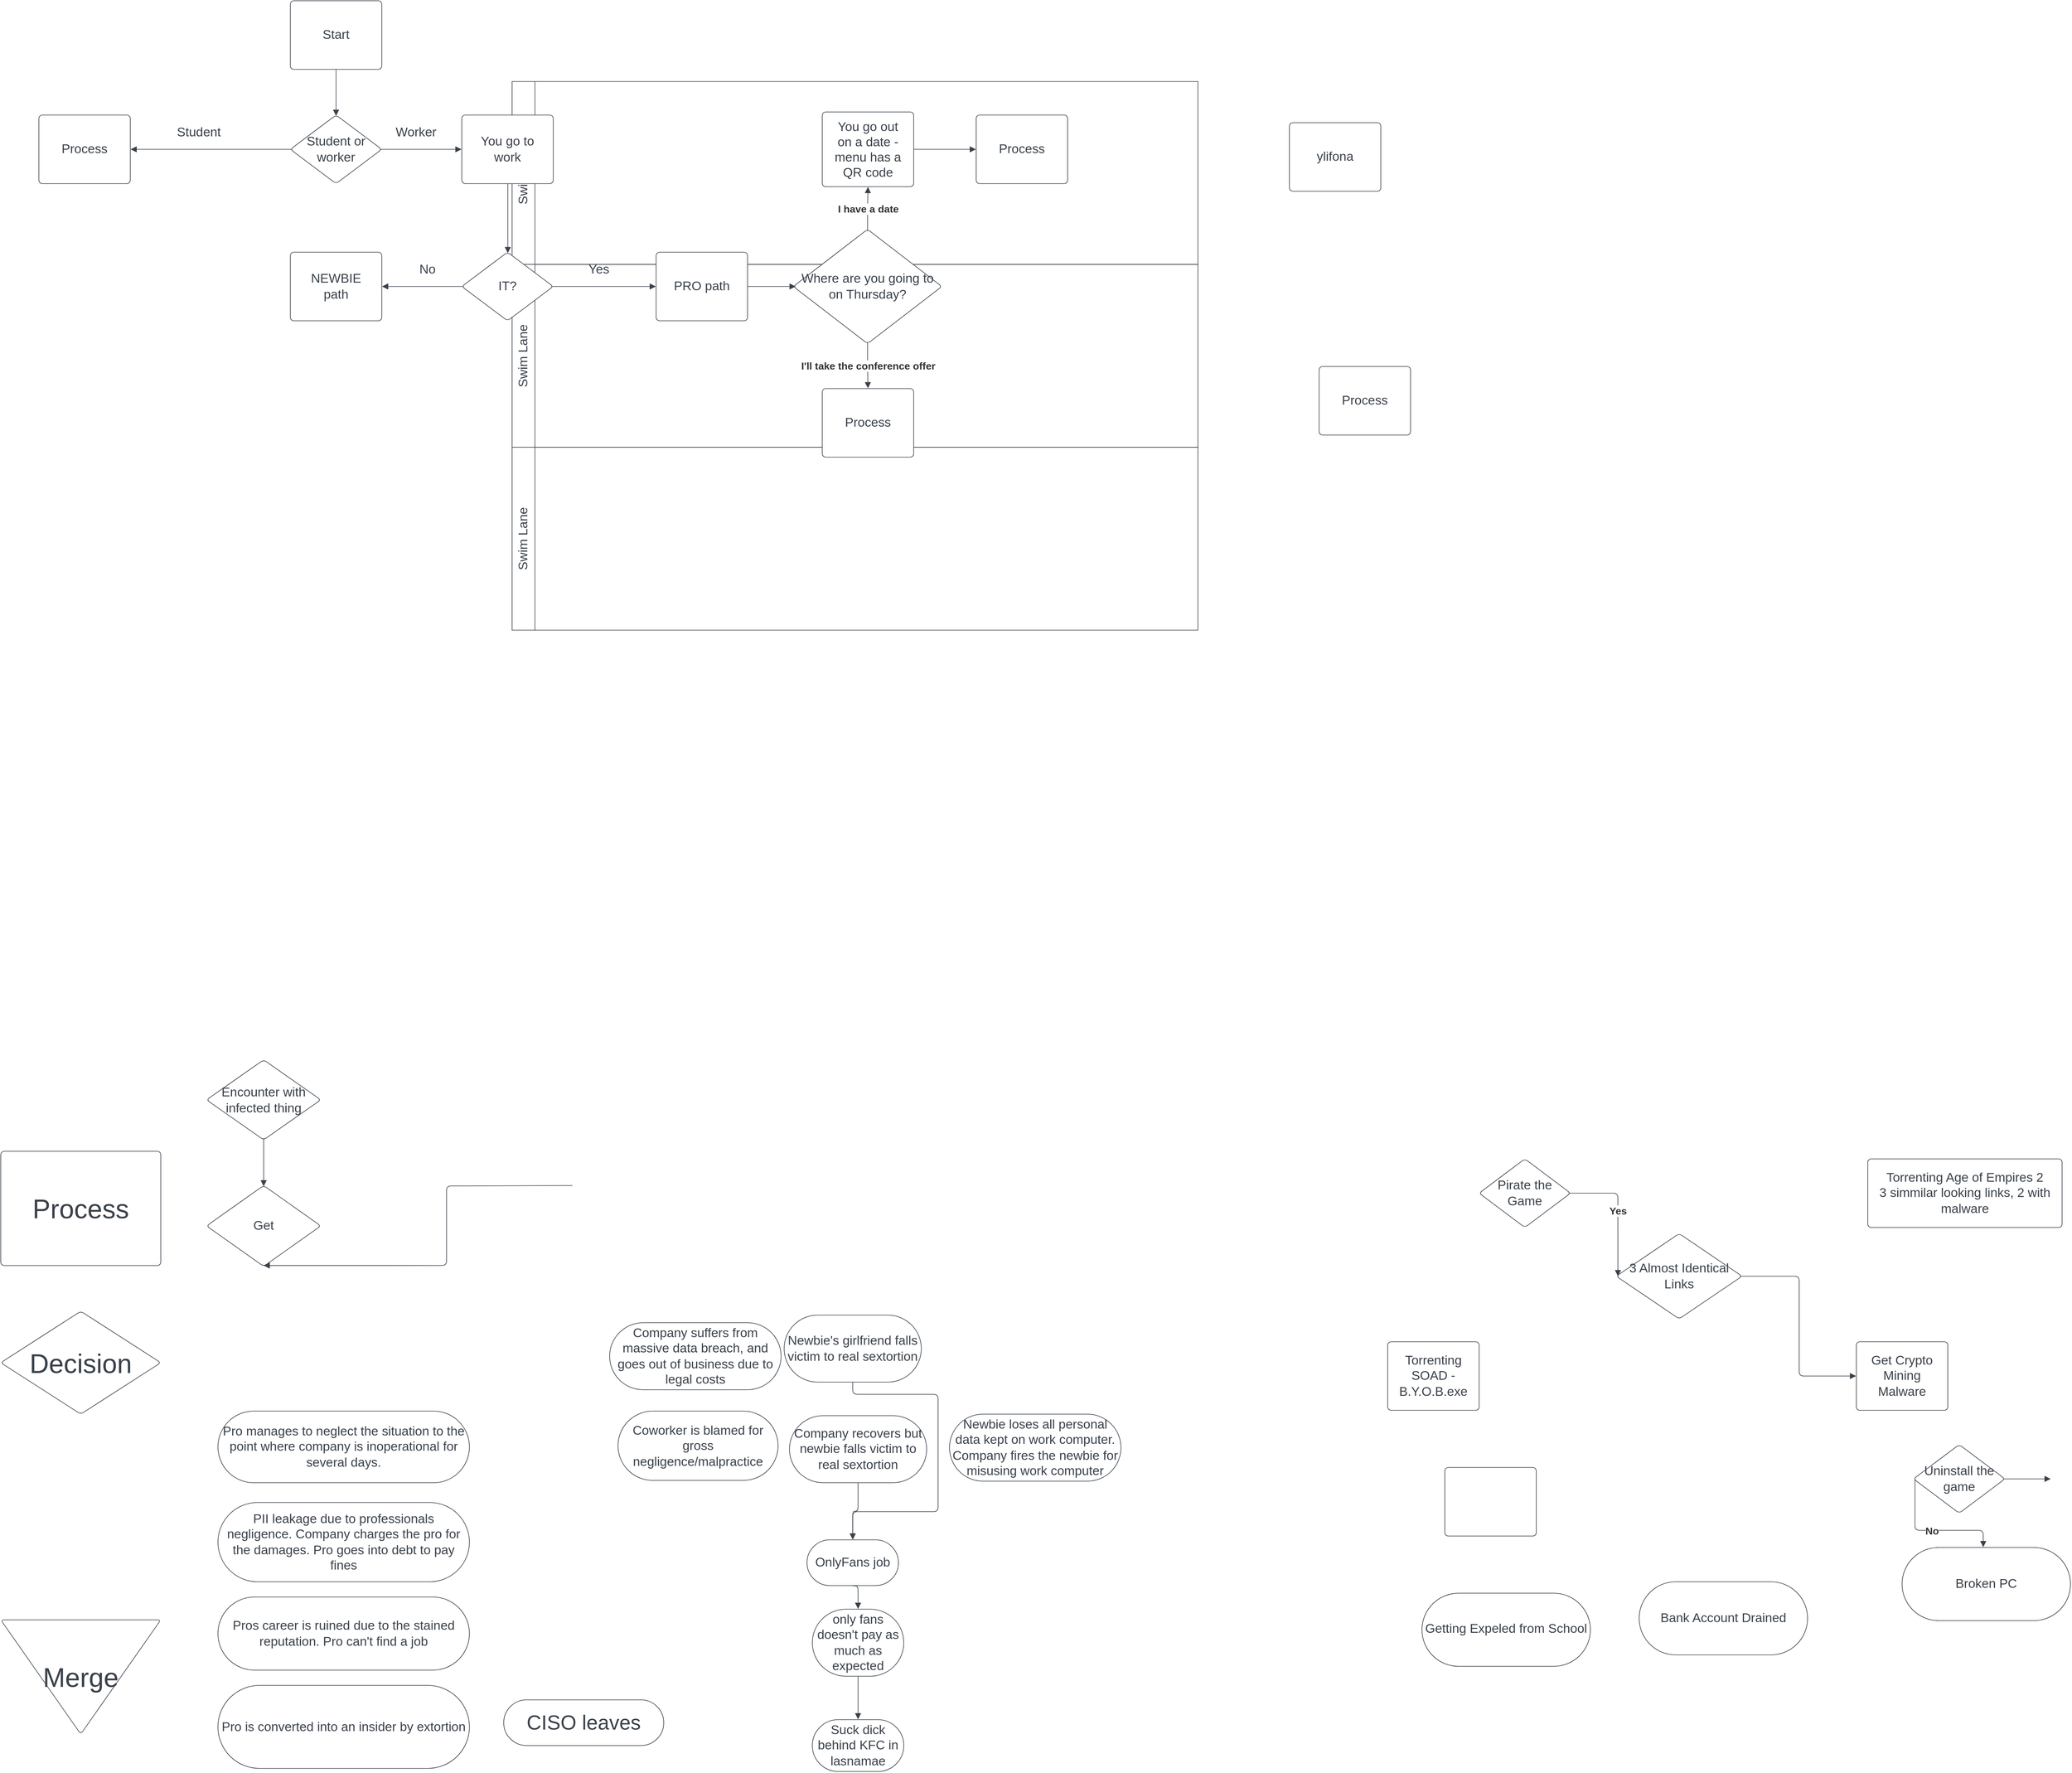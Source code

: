 <mxfile version="20.6.0" type="github">
  <diagram id="C5RBs43oDa-KdzZeNtuy" name="Page-1">
    <mxGraphModel dx="2370" dy="3638" grid="1" gridSize="10" guides="1" tooltips="1" connect="1" arrows="1" fold="1" page="1" pageScale="1" pageWidth="827" pageHeight="1169" math="0" shadow="0">
      <root>
        <mxCell id="WIyWlLk6GJQsqaUBKTNV-0" />
        <mxCell id="WIyWlLk6GJQsqaUBKTNV-1" parent="WIyWlLk6GJQsqaUBKTNV-0" />
        <UserObject label="Torrenting Age of Empires 2&#xa;3 simmilar looking links, 2 with malware" lucidchartObjectId="aHn~U2lk~q1L" id="Fv76a3I3B7tXcrqNxbKV-1">
          <mxCell style="html=1;overflow=block;blockSpacing=1;whiteSpace=wrap;fontSize=16.7;fontColor=#3a414a;spacing=9;strokeColor=#3a414a;strokeOpacity=100;rounded=1;absoluteArcSize=1;arcSize=9;strokeWidth=0.8;" parent="WIyWlLk6GJQsqaUBKTNV-1" vertex="1">
            <mxGeometry x="3240" y="170" width="255" height="90" as="geometry" />
          </mxCell>
        </UserObject>
        <UserObject label="Torrenting SOAD - B.Y.O.B.exe" lucidchartObjectId="pJn~HxXWkLlU" id="Fv76a3I3B7tXcrqNxbKV-2">
          <mxCell style="html=1;overflow=block;blockSpacing=1;whiteSpace=wrap;fontSize=16.7;fontColor=#3a414a;spacing=9;strokeColor=#3a414a;strokeOpacity=100;rounded=1;absoluteArcSize=1;arcSize=9;strokeWidth=0.8;" parent="WIyWlLk6GJQsqaUBKTNV-1" vertex="1">
            <mxGeometry x="2610" y="410" width="120" height="90" as="geometry" />
          </mxCell>
        </UserObject>
        <UserObject label="" lucidchartObjectId="~7ybA-g.w8CT" id="Fv76a3I3B7tXcrqNxbKV-3">
          <mxCell style="html=1;overflow=block;blockSpacing=1;whiteSpace=wrap;fontSize=13;spacing=9;strokeColor=#3a414a;strokeOpacity=100;rounded=1;absoluteArcSize=1;arcSize=9;strokeWidth=0.8;" parent="WIyWlLk6GJQsqaUBKTNV-1" vertex="1">
            <mxGeometry x="2685" y="575" width="120" height="90" as="geometry" />
          </mxCell>
        </UserObject>
        <UserObject label="&lt;div style=&quot;display: flex; justify-content: center; text-align: center; align-items: baseline; font-size: 0; line-height: 1.25;margin-top: -2px;&quot;&gt;&lt;span&gt;&lt;span style=&quot;font-size:16.7px;color:#3a414a;&quot;&gt;&lt;span style=&quot;font-size:16.7px;color:#3a414a;&quot;&gt;Gett&lt;/span&gt;&lt;span style=&quot;font-size:16.7px;color:#3a414a;&quot;&gt;ing Expeled from School&lt;/span&gt;&lt;/span&gt;&lt;/span&gt;&lt;/div&gt;" lucidchartObjectId="j9ybhGpfoPrV" id="Fv76a3I3B7tXcrqNxbKV-4">
          <mxCell style="html=1;overflow=block;blockSpacing=1;whiteSpace=wrap;rounded=1;arcSize=50;fontSize=13;spacing=3.8;strokeColor=#3a414a;strokeOpacity=100;strokeWidth=0.8;" parent="WIyWlLk6GJQsqaUBKTNV-1" vertex="1">
            <mxGeometry x="2655" y="740" width="221" height="96" as="geometry" />
          </mxCell>
        </UserObject>
        <UserObject label="Broken PC" lucidchartObjectId="e-yb9OJhcvEY" id="Fv76a3I3B7tXcrqNxbKV-5">
          <mxCell style="html=1;overflow=block;blockSpacing=1;whiteSpace=wrap;rounded=1;arcSize=50;fontSize=16.7;fontColor=#3a414a;spacing=3.8;strokeColor=#3a414a;strokeOpacity=100;strokeWidth=0.8;" parent="WIyWlLk6GJQsqaUBKTNV-1" vertex="1">
            <mxGeometry x="3285" y="680" width="221" height="96" as="geometry" />
          </mxCell>
        </UserObject>
        <UserObject label="Bank Account Drained" lucidchartObjectId="G~ybInmnv5Qn" id="Fv76a3I3B7tXcrqNxbKV-6">
          <mxCell style="html=1;overflow=block;blockSpacing=1;whiteSpace=wrap;rounded=1;arcSize=50;fontSize=16.7;fontColor=#3a414a;spacing=3.8;strokeColor=#3a414a;strokeOpacity=100;strokeWidth=0.8;" parent="WIyWlLk6GJQsqaUBKTNV-1" vertex="1">
            <mxGeometry x="2940" y="725" width="221" height="96" as="geometry" />
          </mxCell>
        </UserObject>
        <UserObject label="Pirate the Game" lucidchartObjectId="fbzbBZL41lnq" id="Fv76a3I3B7tXcrqNxbKV-7">
          <mxCell style="html=1;overflow=block;blockSpacing=1;whiteSpace=wrap;rhombus;fontSize=16.7;fontColor=#3a414a;spacing=3.8;strokeColor=#3a414a;strokeOpacity=100;rounded=1;absoluteArcSize=1;arcSize=9;strokeWidth=0.8;" parent="WIyWlLk6GJQsqaUBKTNV-1" vertex="1">
            <mxGeometry x="2730" y="170" width="120" height="90" as="geometry" />
          </mxCell>
        </UserObject>
        <UserObject label="" lucidchartObjectId="wbzbQ69lEg2k" id="Fv76a3I3B7tXcrqNxbKV-8">
          <mxCell style="html=1;jettySize=18;whiteSpace=wrap;fontSize=13.3;fontColor=#333333;fontStyle=1;strokeColor=#3a414a;strokeOpacity=100;strokeWidth=0.8;rounded=1;arcSize=12;edgeStyle=orthogonalEdgeStyle;startArrow=none;endArrow=block;endFill=1;exitX=0.984;exitY=0.5;exitPerimeter=0;entryX=0.013;entryY=0.5;entryPerimeter=0;" parent="WIyWlLk6GJQsqaUBKTNV-1" source="Fv76a3I3B7tXcrqNxbKV-7" target="Fv76a3I3B7tXcrqNxbKV-10" edge="1">
            <mxGeometry width="100" height="100" relative="1" as="geometry">
              <Array as="points" />
            </mxGeometry>
          </mxCell>
        </UserObject>
        <mxCell id="Fv76a3I3B7tXcrqNxbKV-9" value="Yes" style="text;html=1;resizable=0;labelBackgroundColor=default;align=center;verticalAlign=middle;fontStyle=1;fontColor=#333333;fontSize=13.3;" parent="Fv76a3I3B7tXcrqNxbKV-8" vertex="1">
          <mxGeometry relative="1" as="geometry" />
        </mxCell>
        <UserObject label="3 Almost Identical Links" lucidchartObjectId="IbzbPci9w6el" id="Fv76a3I3B7tXcrqNxbKV-10">
          <mxCell style="html=1;overflow=block;blockSpacing=1;whiteSpace=wrap;rhombus;fontSize=16.7;fontColor=#3a414a;spacing=3.8;strokeColor=#3a414a;strokeOpacity=100;rounded=1;absoluteArcSize=1;arcSize=9;strokeWidth=0.8;" parent="WIyWlLk6GJQsqaUBKTNV-1" vertex="1">
            <mxGeometry x="2910" y="268" width="165" height="112" as="geometry" />
          </mxCell>
        </UserObject>
        <UserObject label="Get Crypto Mining Malware" lucidchartObjectId="3czbiZbNeALd" id="Fv76a3I3B7tXcrqNxbKV-11">
          <mxCell style="html=1;overflow=block;blockSpacing=1;whiteSpace=wrap;fontSize=16.7;fontColor=#3a414a;spacing=9;strokeColor=#3a414a;strokeOpacity=100;rounded=1;absoluteArcSize=1;arcSize=9;strokeWidth=0.8;" parent="WIyWlLk6GJQsqaUBKTNV-1" vertex="1">
            <mxGeometry x="3225" y="410" width="120" height="90" as="geometry" />
          </mxCell>
        </UserObject>
        <UserObject label="" lucidchartObjectId="Fdzbukbe~-6w" id="Fv76a3I3B7tXcrqNxbKV-12">
          <mxCell style="html=1;jettySize=18;whiteSpace=wrap;fontSize=13;strokeColor=#3a414a;strokeOpacity=100;strokeWidth=0.8;rounded=1;arcSize=12;edgeStyle=orthogonalEdgeStyle;startArrow=none;endArrow=block;endFill=1;exitX=0.987;exitY=0.5;exitPerimeter=0;entryX=-0.003;entryY=0.5;entryPerimeter=0;" parent="WIyWlLk6GJQsqaUBKTNV-1" source="Fv76a3I3B7tXcrqNxbKV-10" target="Fv76a3I3B7tXcrqNxbKV-11" edge="1">
            <mxGeometry width="100" height="100" relative="1" as="geometry">
              <Array as="points" />
            </mxGeometry>
          </mxCell>
        </UserObject>
        <UserObject label="Uninstall the game" lucidchartObjectId="VfzbTYH0x9K3" id="Fv76a3I3B7tXcrqNxbKV-13">
          <mxCell style="html=1;overflow=block;blockSpacing=1;whiteSpace=wrap;rhombus;fontSize=16.7;fontColor=#3a414a;spacing=3.8;strokeColor=#3a414a;strokeOpacity=100;rounded=1;absoluteArcSize=1;arcSize=9;strokeWidth=0.8;" parent="WIyWlLk6GJQsqaUBKTNV-1" vertex="1">
            <mxGeometry x="3300" y="545" width="120" height="90" as="geometry" />
          </mxCell>
        </UserObject>
        <UserObject label="" lucidchartObjectId="9fzbxa7C7ogB" id="Fv76a3I3B7tXcrqNxbKV-14">
          <mxCell style="html=1;jettySize=18;whiteSpace=wrap;fontSize=13;strokeColor=#3a414a;strokeOpacity=100;strokeWidth=0.8;rounded=1;arcSize=12;edgeStyle=orthogonalEdgeStyle;startArrow=none;endArrow=block;endFill=1;exitX=0.984;exitY=0.5;exitPerimeter=0;" parent="WIyWlLk6GJQsqaUBKTNV-1" source="Fv76a3I3B7tXcrqNxbKV-13" edge="1">
            <mxGeometry width="100" height="100" relative="1" as="geometry">
              <Array as="points" />
              <mxPoint x="3480" y="590" as="targetPoint" />
            </mxGeometry>
          </mxCell>
        </UserObject>
        <UserObject label="" lucidchartObjectId="pgzbawx5_AJ5" id="Fv76a3I3B7tXcrqNxbKV-15">
          <mxCell style="html=1;jettySize=18;whiteSpace=wrap;fontSize=13.3;fontColor=#333333;fontStyle=1;strokeColor=#3a414a;strokeOpacity=100;strokeWidth=0.8;rounded=1;arcSize=12;edgeStyle=orthogonalEdgeStyle;startArrow=none;endArrow=block;endFill=1;exitX=0.016;exitY=0.5;exitPerimeter=0;entryX=0.482;entryY=-0.004;entryPerimeter=0;" parent="WIyWlLk6GJQsqaUBKTNV-1" source="Fv76a3I3B7tXcrqNxbKV-13" target="Fv76a3I3B7tXcrqNxbKV-5" edge="1">
            <mxGeometry width="100" height="100" relative="1" as="geometry">
              <Array as="points" />
            </mxGeometry>
          </mxCell>
        </UserObject>
        <mxCell id="Fv76a3I3B7tXcrqNxbKV-16" value="No" style="text;html=1;resizable=0;labelBackgroundColor=default;align=center;verticalAlign=middle;fontStyle=1;fontColor=#333333;fontSize=13.3;" parent="Fv76a3I3B7tXcrqNxbKV-15" vertex="1">
          <mxGeometry relative="1" as="geometry" />
        </mxCell>
        <UserObject label="Newbie loses all personal data kept on work computer. Company fires the newbie for misusing work computer" lucidchartObjectId="TFn~0lkABdut" id="Fv76a3I3B7tXcrqNxbKV-17">
          <mxCell style="html=1;overflow=block;blockSpacing=1;whiteSpace=wrap;rounded=1;arcSize=50;fontSize=16.7;fontColor=#3a414a;spacing=3.8;strokeColor=#3a414a;strokeOpacity=100;strokeWidth=0.8;" parent="WIyWlLk6GJQsqaUBKTNV-1" vertex="1">
            <mxGeometry x="2035" y="505" width="225" height="88" as="geometry" />
          </mxCell>
        </UserObject>
        <UserObject label="Company recovers but newbie falls victim to real sextortion" lucidchartObjectId="WFn~1iyr0TYj" id="Fv76a3I3B7tXcrqNxbKV-18">
          <mxCell style="html=1;overflow=block;blockSpacing=1;whiteSpace=wrap;rounded=1;arcSize=50;fontSize=16.7;fontColor=#3a414a;spacing=3.8;strokeColor=#3a414a;strokeOpacity=100;strokeWidth=0.8;" parent="WIyWlLk6GJQsqaUBKTNV-1" vertex="1">
            <mxGeometry x="1825" y="507" width="180" height="88" as="geometry" />
          </mxCell>
        </UserObject>
        <UserObject label="OnlyFans job" lucidchartObjectId="wIn~rF7nmvWi" id="Fv76a3I3B7tXcrqNxbKV-19">
          <mxCell style="html=1;overflow=block;blockSpacing=1;whiteSpace=wrap;rounded=1;arcSize=50;fontSize=16.7;fontColor=#3a414a;spacing=3.8;strokeColor=#3a414a;strokeOpacity=100;strokeWidth=0.8;" parent="WIyWlLk6GJQsqaUBKTNV-1" vertex="1">
            <mxGeometry x="1848" y="670" width="120" height="60" as="geometry" />
          </mxCell>
        </UserObject>
        <UserObject label="" lucidchartObjectId="FIn~wVFJKGvR" id="Fv76a3I3B7tXcrqNxbKV-20">
          <mxCell style="html=1;jettySize=18;whiteSpace=wrap;fontSize=13;strokeColor=#3a414a;strokeOpacity=100;strokeWidth=0.8;rounded=1;arcSize=12;edgeStyle=orthogonalEdgeStyle;startArrow=none;endArrow=block;endFill=1;exitX=0.5;exitY=1.004;exitPerimeter=0;entryX=0.5;entryY=-0.006;entryPerimeter=0;" parent="WIyWlLk6GJQsqaUBKTNV-1" source="Fv76a3I3B7tXcrqNxbKV-18" target="Fv76a3I3B7tXcrqNxbKV-19" edge="1">
            <mxGeometry width="100" height="100" relative="1" as="geometry">
              <Array as="points" />
            </mxGeometry>
          </mxCell>
        </UserObject>
        <UserObject label="Pro manages to neglect the situation to the point where company is inoperational for several days." lucidchartObjectId="YKn~h_X4o1VD" id="Fv76a3I3B7tXcrqNxbKV-21">
          <mxCell style="html=1;overflow=block;blockSpacing=1;whiteSpace=wrap;rounded=1;arcSize=50;fontSize=16.7;fontColor=#3a414a;spacing=3.8;strokeColor=#3a414a;strokeOpacity=100;strokeWidth=0.8;" parent="WIyWlLk6GJQsqaUBKTNV-1" vertex="1">
            <mxGeometry x="1075" y="501" width="330" height="94" as="geometry" />
          </mxCell>
        </UserObject>
        <UserObject label="Company suffers from massive data breach, and goes out of business due to legal costs" lucidchartObjectId="5Kn~Tkd7QFde" id="Fv76a3I3B7tXcrqNxbKV-22">
          <mxCell style="html=1;overflow=block;blockSpacing=1;whiteSpace=wrap;rounded=1;arcSize=50;fontSize=16.7;fontColor=#3a414a;spacing=3.8;strokeColor=#3a414a;strokeOpacity=100;strokeWidth=0.8;" parent="WIyWlLk6GJQsqaUBKTNV-1" vertex="1">
            <mxGeometry x="1589" y="385" width="225" height="88" as="geometry" />
          </mxCell>
        </UserObject>
        <UserObject label="Coworker is blamed for gross negligence/malpractice" lucidchartObjectId="NWn~ygerSUhz" id="Fv76a3I3B7tXcrqNxbKV-23">
          <mxCell style="html=1;overflow=block;blockSpacing=1;whiteSpace=wrap;rounded=1;arcSize=50;fontSize=16.7;fontColor=#3a414a;spacing=3.8;strokeColor=#3a414a;strokeOpacity=100;strokeWidth=0.8;" parent="WIyWlLk6GJQsqaUBKTNV-1" vertex="1">
            <mxGeometry x="1600" y="501" width="210" height="91" as="geometry" />
          </mxCell>
        </UserObject>
        <UserObject label="Encounter with infected thing" lucidchartObjectId="GYn~yvQWlH8s" id="Fv76a3I3B7tXcrqNxbKV-24">
          <mxCell style="html=1;overflow=block;blockSpacing=1;whiteSpace=wrap;rhombus;fontSize=16.7;fontColor=#3a414a;spacing=3.8;strokeColor=#3a414a;strokeOpacity=100;rounded=1;absoluteArcSize=1;arcSize=9;strokeWidth=0.8;" parent="WIyWlLk6GJQsqaUBKTNV-1" vertex="1">
            <mxGeometry x="1060" y="40" width="150" height="105" as="geometry" />
          </mxCell>
        </UserObject>
        <UserObject label="" lucidchartObjectId="GYn~lvGw1G5n" id="Fv76a3I3B7tXcrqNxbKV-25">
          <mxCell style="html=1;jettySize=18;whiteSpace=wrap;fontSize=13;strokeColor=#3a414a;strokeOpacity=100;strokeWidth=0.8;rounded=1;arcSize=12;edgeStyle=orthogonalEdgeStyle;startArrow=none;endArrow=block;endFill=1;exitX=0.5;exitY=0.99;exitPerimeter=0;entryX=0.5;entryY=0.01;entryPerimeter=0;" parent="WIyWlLk6GJQsqaUBKTNV-1" source="Fv76a3I3B7tXcrqNxbKV-24" target="Fv76a3I3B7tXcrqNxbKV-26" edge="1">
            <mxGeometry width="100" height="100" relative="1" as="geometry">
              <Array as="points" />
            </mxGeometry>
          </mxCell>
        </UserObject>
        <UserObject label="Get" lucidchartObjectId="GYn~DvPPzlFX" id="Fv76a3I3B7tXcrqNxbKV-26">
          <mxCell style="html=1;overflow=block;blockSpacing=1;whiteSpace=wrap;rhombus;fontSize=16.7;fontColor=#3a414a;spacing=3.8;strokeColor=#3a414a;strokeOpacity=100;rounded=1;absoluteArcSize=1;arcSize=9;strokeWidth=0.8;" parent="WIyWlLk6GJQsqaUBKTNV-1" vertex="1">
            <mxGeometry x="1060" y="205" width="150" height="106" as="geometry" />
          </mxCell>
        </UserObject>
        <UserObject label="Process" lucidchartObjectId="-6ybv-WZj0Fk" id="Fv76a3I3B7tXcrqNxbKV-27">
          <mxCell style="html=1;overflow=block;blockSpacing=1;whiteSpace=wrap;fontSize=35;fontColor=#3a414a;spacing=9;strokeColor=#3a414a;strokeOpacity=100;rounded=1;absoluteArcSize=1;arcSize=9;strokeWidth=0.8;" parent="WIyWlLk6GJQsqaUBKTNV-1" vertex="1">
            <mxGeometry x="790" y="160" width="210" height="150" as="geometry" />
          </mxCell>
        </UserObject>
        <UserObject label="Decision" lucidchartObjectId="k7ybLrz14hTr" id="Fv76a3I3B7tXcrqNxbKV-28">
          <mxCell style="html=1;overflow=block;blockSpacing=1;whiteSpace=wrap;rhombus;fontSize=35;fontColor=#3a414a;spacing=3.8;strokeColor=#3a414a;strokeOpacity=100;rounded=1;absoluteArcSize=1;arcSize=9;strokeWidth=0.8;" parent="WIyWlLk6GJQsqaUBKTNV-1" vertex="1">
            <mxGeometry x="790" y="370" width="210" height="135" as="geometry" />
          </mxCell>
        </UserObject>
        <UserObject label="CISO leaves" lucidchartObjectId="B7yb_Pnw9.HB" id="Fv76a3I3B7tXcrqNxbKV-29">
          <mxCell style="html=1;overflow=block;blockSpacing=1;whiteSpace=wrap;rounded=1;arcSize=50;fontSize=26.7;fontColor=#3a414a;spacing=3.8;strokeColor=#3a414a;strokeOpacity=100;strokeWidth=0.8;" parent="WIyWlLk6GJQsqaUBKTNV-1" vertex="1">
            <mxGeometry x="1450" y="880" width="210" height="60" as="geometry" />
          </mxCell>
        </UserObject>
        <UserObject label="Merge" lucidchartObjectId="t8ybQ4ks~9Tp" id="Fv76a3I3B7tXcrqNxbKV-30">
          <mxCell style="html=1;overflow=block;blockSpacing=1;whiteSpace=wrap;triangle;direction=south;anchorPointDirection=0;fontSize=35;fontColor=#3a414a;spacing=3.8;strokeColor=#3a414a;strokeOpacity=100;rounded=1;absoluteArcSize=1;arcSize=9;strokeWidth=0.8;" parent="WIyWlLk6GJQsqaUBKTNV-1" vertex="1">
            <mxGeometry x="790" y="775" width="210" height="150" as="geometry" />
          </mxCell>
        </UserObject>
        <UserObject label="Newbie&#39;s girlfriend falls victim to real sextortion" lucidchartObjectId="gbzbr81Mn5zN" id="Fv76a3I3B7tXcrqNxbKV-31">
          <mxCell style="html=1;overflow=block;blockSpacing=1;whiteSpace=wrap;rounded=1;arcSize=50;fontSize=16.7;fontColor=#3a414a;spacing=3.8;strokeColor=#3a414a;strokeOpacity=100;strokeWidth=0.8;" parent="WIyWlLk6GJQsqaUBKTNV-1" vertex="1">
            <mxGeometry x="1818" y="375" width="180" height="88" as="geometry" />
          </mxCell>
        </UserObject>
        <UserObject label="" lucidchartObjectId="KbzbhwGE0zK2" id="Fv76a3I3B7tXcrqNxbKV-32">
          <mxCell style="html=1;jettySize=18;whiteSpace=wrap;fontSize=13;strokeColor=#3a414a;strokeOpacity=100;strokeWidth=0.8;rounded=1;arcSize=12;edgeStyle=orthogonalEdgeStyle;startArrow=none;endArrow=block;endFill=1;exitX=0.5;exitY=1.004;exitPerimeter=0;entryX=0.5;entryY=-0.006;entryPerimeter=0;" parent="WIyWlLk6GJQsqaUBKTNV-1" source="Fv76a3I3B7tXcrqNxbKV-31" target="Fv76a3I3B7tXcrqNxbKV-19" edge="1">
            <mxGeometry width="100" height="100" relative="1" as="geometry">
              <Array as="points">
                <mxPoint x="1908" y="479" />
                <mxPoint x="2020" y="479" />
                <mxPoint x="2020" y="633" />
                <mxPoint x="1908" y="633" />
              </Array>
            </mxGeometry>
          </mxCell>
        </UserObject>
        <UserObject label="PII leakage due to professionals negligence. Company charges the pro for the damages. Pro goes into debt to pay fines" lucidchartObjectId="dqzb7Q81FWva" id="Fv76a3I3B7tXcrqNxbKV-33">
          <mxCell style="html=1;overflow=block;blockSpacing=1;whiteSpace=wrap;rounded=1;arcSize=50;fontSize=16.7;fontColor=#3a414a;spacing=3.8;strokeColor=#3a414a;strokeOpacity=100;strokeWidth=0.8;" parent="WIyWlLk6GJQsqaUBKTNV-1" vertex="1">
            <mxGeometry x="1075" y="621" width="330" height="104" as="geometry" />
          </mxCell>
        </UserObject>
        <UserObject label="Pros career is ruined due to the stained reputation. Pro can&#39;t find a job" lucidchartObjectId="1qzbNTaXmMs5" id="Fv76a3I3B7tXcrqNxbKV-34">
          <mxCell style="html=1;overflow=block;blockSpacing=1;whiteSpace=wrap;rounded=1;arcSize=50;fontSize=16.7;fontColor=#3a414a;spacing=3.8;strokeColor=#3a414a;strokeOpacity=100;strokeWidth=0.8;" parent="WIyWlLk6GJQsqaUBKTNV-1" vertex="1">
            <mxGeometry x="1075" y="745" width="330" height="96" as="geometry" />
          </mxCell>
        </UserObject>
        <UserObject label="Pro is converted into an insider by extortion" lucidchartObjectId="NrzbvfS4pkd~" id="Fv76a3I3B7tXcrqNxbKV-35">
          <mxCell style="html=1;overflow=block;blockSpacing=1;whiteSpace=wrap;rounded=1;arcSize=50;fontSize=16.7;fontColor=#3a414a;spacing=3.8;strokeColor=#3a414a;strokeOpacity=100;strokeWidth=0.8;" parent="WIyWlLk6GJQsqaUBKTNV-1" vertex="1">
            <mxGeometry x="1075" y="861" width="330" height="109" as="geometry" />
          </mxCell>
        </UserObject>
        <UserObject label="" lucidchartObjectId="evzbR4wp72Lu" id="Fv76a3I3B7tXcrqNxbKV-36">
          <mxCell style="html=1;jettySize=18;whiteSpace=wrap;fontSize=13;strokeColor=#3a414a;strokeOpacity=100;strokeWidth=0.8;rounded=1;arcSize=12;edgeStyle=orthogonalEdgeStyle;startArrow=none;endArrow=block;endFill=1;exitX=0.5;exitY=1.006;exitPerimeter=0;entryX=0.5;entryY=-0.004;entryPerimeter=0;" parent="WIyWlLk6GJQsqaUBKTNV-1" source="Fv76a3I3B7tXcrqNxbKV-19" target="Fv76a3I3B7tXcrqNxbKV-37" edge="1">
            <mxGeometry width="100" height="100" relative="1" as="geometry">
              <Array as="points" />
            </mxGeometry>
          </mxCell>
        </UserObject>
        <UserObject label="only fans doesn&#39;t pay as much as expected" lucidchartObjectId="gvzbGEmv-~gL" id="Fv76a3I3B7tXcrqNxbKV-37">
          <mxCell style="html=1;overflow=block;blockSpacing=1;whiteSpace=wrap;rounded=1;arcSize=50;fontSize=16.7;fontColor=#3a414a;spacing=3.8;strokeColor=#3a414a;strokeOpacity=100;strokeWidth=0.8;" parent="WIyWlLk6GJQsqaUBKTNV-1" vertex="1">
            <mxGeometry x="1855" y="761" width="120" height="88" as="geometry" />
          </mxCell>
        </UserObject>
        <UserObject label="" lucidchartObjectId="pvzbnMMgi4mJ" id="Fv76a3I3B7tXcrqNxbKV-38">
          <mxCell style="html=1;jettySize=18;whiteSpace=wrap;fontSize=13;strokeColor=#3a414a;strokeOpacity=100;strokeWidth=0.8;rounded=1;arcSize=12;edgeStyle=orthogonalEdgeStyle;startArrow=none;endArrow=block;endFill=1;exitX=0.5;exitY=1.004;exitPerimeter=0;entryX=0.5;entryY=-0.006;entryPerimeter=0;" parent="WIyWlLk6GJQsqaUBKTNV-1" source="Fv76a3I3B7tXcrqNxbKV-37" target="Fv76a3I3B7tXcrqNxbKV-39" edge="1">
            <mxGeometry width="100" height="100" relative="1" as="geometry">
              <Array as="points" />
            </mxGeometry>
          </mxCell>
        </UserObject>
        <UserObject label="Suck dick behind KFC in lasnamae" lucidchartObjectId="rvzbZoBcCjfF" id="Fv76a3I3B7tXcrqNxbKV-39">
          <mxCell style="html=1;overflow=block;blockSpacing=1;whiteSpace=wrap;rounded=1;arcSize=50;fontSize=16.7;fontColor=#3a414a;spacing=3.8;strokeColor=#3a414a;strokeOpacity=100;strokeWidth=0.8;" parent="WIyWlLk6GJQsqaUBKTNV-1" vertex="1">
            <mxGeometry x="1855" y="906" width="120" height="68" as="geometry" />
          </mxCell>
        </UserObject>
        <UserObject label="" lucidchartObjectId="xFzbGi7lYedz" id="Fv76a3I3B7tXcrqNxbKV-41">
          <mxCell style="html=1;jettySize=18;whiteSpace=wrap;fontSize=13;strokeColor=#3a414a;strokeOpacity=100;strokeWidth=0.8;rounded=1;arcSize=12;edgeStyle=orthogonalEdgeStyle;startArrow=none;endArrow=block;endFill=1;entryX=0.5;entryY=0.99;entryPerimeter=0;" parent="WIyWlLk6GJQsqaUBKTNV-1" target="Fv76a3I3B7tXcrqNxbKV-26" edge="1">
            <mxGeometry width="100" height="100" relative="1" as="geometry">
              <Array as="points" />
              <mxPoint x="1540" y="205" as="sourcePoint" />
            </mxGeometry>
          </mxCell>
        </UserObject>
        <mxCell id="Fv76a3I3B7tXcrqNxbKV-42" value="" style="fillColor=none;strokeColor=none;pointerEvents=0;fontStyle=0;html=1;whiteSpace=wrap;container=1;collapsible=0;childLayout=stackLayout;resizeParent=1;dropTarget=0;horizontalStack=0;fontSize=13;spacing=0;strokeOpacity=100;rounded=1;absoluteArcSize=1;arcSize=9;horizontal=0;strokeWidth=0.8;" parent="WIyWlLk6GJQsqaUBKTNV-1" vertex="1">
          <mxGeometry x="1461" y="-1244" width="900" height="720" isRotated="1" as="geometry" />
        </mxCell>
        <mxCell id="Fv76a3I3B7tXcrqNxbKV-43" value="Swim Lane" style="swimlane;html=1;whiteSpace=wrap;connectable=0;fontStyle=0;startSize=30;dropTarget=0;rounded=0;horizontal=0;spacing=0;strokeColor=#3a414a;strokeOpacity=100;strokeWidth=0.8;container=1;pointerEvents=0;collapsible=0;recursiveResize=0;fontSize=16.7;fontColor=#3a414a;" parent="Fv76a3I3B7tXcrqNxbKV-42" vertex="1">
          <mxGeometry width="900" height="240" as="geometry" />
        </mxCell>
        <mxCell id="Fv76a3I3B7tXcrqNxbKV-44" value="Swim Lane" style="swimlane;html=1;whiteSpace=wrap;connectable=0;fontStyle=0;startSize=30;dropTarget=0;rounded=0;horizontal=0;spacing=0;strokeColor=#3a414a;strokeOpacity=100;strokeWidth=0.8;container=1;pointerEvents=0;collapsible=0;recursiveResize=0;fontSize=16.7;fontColor=#3a414a;" parent="Fv76a3I3B7tXcrqNxbKV-42" vertex="1">
          <mxGeometry y="240" width="900" height="240" as="geometry" />
        </mxCell>
        <mxCell id="Fv76a3I3B7tXcrqNxbKV-45" value="Swim Lane" style="swimlane;html=1;whiteSpace=wrap;connectable=0;fontStyle=0;startSize=30;dropTarget=0;rounded=0;horizontal=0;spacing=0;strokeColor=#3a414a;strokeOpacity=100;strokeWidth=0.8;container=1;pointerEvents=0;collapsible=0;recursiveResize=0;fontSize=16.7;fontColor=#3a414a;" parent="Fv76a3I3B7tXcrqNxbKV-42" vertex="1">
          <mxGeometry y="480" width="900" height="240" as="geometry" />
        </mxCell>
        <UserObject label="Start" lucidchartObjectId="15ybWUrxzXfq" id="Fv76a3I3B7tXcrqNxbKV-46">
          <mxCell style="html=1;overflow=block;blockSpacing=1;whiteSpace=wrap;fontSize=16.7;fontColor=#3a414a;spacing=9;strokeColor=#3a414a;strokeOpacity=100;rounded=1;absoluteArcSize=1;arcSize=9;strokeWidth=0.8;" parent="WIyWlLk6GJQsqaUBKTNV-1" vertex="1">
            <mxGeometry x="1170" y="-1350" width="120" height="90" as="geometry" />
          </mxCell>
        </UserObject>
        <UserObject label="Student or worker" lucidchartObjectId="~5ybAg7iZHmq" id="Fv76a3I3B7tXcrqNxbKV-47">
          <mxCell style="html=1;overflow=block;blockSpacing=1;whiteSpace=wrap;rhombus;fontSize=16.7;fontColor=#3a414a;spacing=3.8;strokeColor=#3a414a;strokeOpacity=100;rounded=1;absoluteArcSize=1;arcSize=9;strokeWidth=0.8;" parent="WIyWlLk6GJQsqaUBKTNV-1" vertex="1">
            <mxGeometry x="1170" y="-1200" width="120" height="90" as="geometry" />
          </mxCell>
        </UserObject>
        <UserObject label="" lucidchartObjectId="d6ybUppM5.hG" id="Fv76a3I3B7tXcrqNxbKV-48">
          <mxCell style="html=1;jettySize=18;whiteSpace=wrap;fontSize=13;strokeColor=#3a414a;strokeOpacity=100;strokeWidth=0.8;rounded=1;arcSize=12;edgeStyle=orthogonalEdgeStyle;startArrow=none;endArrow=block;endFill=1;exitX=0.5;exitY=1.004;exitPerimeter=0;entryX=0.5;entryY=0.012;entryPerimeter=0;" parent="WIyWlLk6GJQsqaUBKTNV-1" source="Fv76a3I3B7tXcrqNxbKV-46" target="Fv76a3I3B7tXcrqNxbKV-47" edge="1">
            <mxGeometry width="100" height="100" relative="1" as="geometry">
              <Array as="points" />
            </mxGeometry>
          </mxCell>
        </UserObject>
        <UserObject label="" lucidchartObjectId="F6yb4zQEIHZo" id="Fv76a3I3B7tXcrqNxbKV-49">
          <mxCell style="html=1;jettySize=18;whiteSpace=wrap;fontSize=13;strokeColor=#3a414a;strokeOpacity=100;strokeWidth=0.8;rounded=1;arcSize=12;edgeStyle=orthogonalEdgeStyle;startArrow=none;endArrow=block;endFill=1;exitX=0.984;exitY=0.5;exitPerimeter=0;entryX=-0.003;entryY=0.5;entryPerimeter=0;" parent="WIyWlLk6GJQsqaUBKTNV-1" source="Fv76a3I3B7tXcrqNxbKV-47" target="Fv76a3I3B7tXcrqNxbKV-50" edge="1">
            <mxGeometry width="100" height="100" relative="1" as="geometry">
              <Array as="points" />
            </mxGeometry>
          </mxCell>
        </UserObject>
        <UserObject label="You go to work" lucidchartObjectId="L6yb~rcC3omg" id="Fv76a3I3B7tXcrqNxbKV-50">
          <mxCell style="html=1;overflow=block;blockSpacing=1;whiteSpace=wrap;fontSize=16.7;fontColor=#3a414a;spacing=9;strokeColor=#3a414a;strokeOpacity=100;rounded=1;absoluteArcSize=1;arcSize=9;strokeWidth=0.8;" parent="WIyWlLk6GJQsqaUBKTNV-1" vertex="1">
            <mxGeometry x="1395" y="-1200" width="120" height="90" as="geometry" />
          </mxCell>
        </UserObject>
        <UserObject label="IT?" lucidchartObjectId="66ybD7N3l-6J" id="Fv76a3I3B7tXcrqNxbKV-51">
          <mxCell style="html=1;overflow=block;blockSpacing=1;whiteSpace=wrap;rhombus;fontSize=16.7;fontColor=#3a414a;spacing=3.8;strokeColor=#3a414a;strokeOpacity=100;rounded=1;absoluteArcSize=1;arcSize=9;strokeWidth=0.8;" parent="WIyWlLk6GJQsqaUBKTNV-1" vertex="1">
            <mxGeometry x="1395" y="-1020" width="120" height="90" as="geometry" />
          </mxCell>
        </UserObject>
        <UserObject label="" lucidchartObjectId="86ybEq08CCTw" id="Fv76a3I3B7tXcrqNxbKV-52">
          <mxCell style="html=1;jettySize=18;whiteSpace=wrap;fontSize=13;strokeColor=#3a414a;strokeOpacity=100;strokeWidth=0.8;rounded=1;arcSize=12;edgeStyle=orthogonalEdgeStyle;startArrow=none;endArrow=block;endFill=1;exitX=0.503;exitY=1.004;exitPerimeter=0;entryX=0.503;entryY=0.013;entryPerimeter=0;" parent="WIyWlLk6GJQsqaUBKTNV-1" source="Fv76a3I3B7tXcrqNxbKV-50" target="Fv76a3I3B7tXcrqNxbKV-51" edge="1">
            <mxGeometry width="100" height="100" relative="1" as="geometry">
              <Array as="points" />
            </mxGeometry>
          </mxCell>
        </UserObject>
        <UserObject label="PRO path" lucidchartObjectId="g7yb3vDbNxn." id="Fv76a3I3B7tXcrqNxbKV-53">
          <mxCell style="html=1;overflow=block;blockSpacing=1;whiteSpace=wrap;fontSize=16.7;fontColor=#3a414a;spacing=9;strokeColor=#3a414a;strokeOpacity=100;rounded=1;absoluteArcSize=1;arcSize=9;strokeWidth=0.8;" parent="WIyWlLk6GJQsqaUBKTNV-1" vertex="1">
            <mxGeometry x="1650" y="-1020" width="120" height="90" as="geometry" />
          </mxCell>
        </UserObject>
        <UserObject label="" lucidchartObjectId="m7ybuINFhq4w" id="Fv76a3I3B7tXcrqNxbKV-54">
          <mxCell style="html=1;jettySize=18;whiteSpace=wrap;fontSize=13;strokeColor=#3a414a;strokeOpacity=100;strokeWidth=0.8;rounded=1;arcSize=12;edgeStyle=orthogonalEdgeStyle;startArrow=none;endArrow=block;endFill=1;exitX=0.984;exitY=0.5;exitPerimeter=0;entryX=-0.003;entryY=0.5;entryPerimeter=0;" parent="WIyWlLk6GJQsqaUBKTNV-1" source="Fv76a3I3B7tXcrqNxbKV-51" target="Fv76a3I3B7tXcrqNxbKV-53" edge="1">
            <mxGeometry width="100" height="100" relative="1" as="geometry">
              <Array as="points" />
            </mxGeometry>
          </mxCell>
        </UserObject>
        <UserObject label="Worker" lucidchartObjectId="u7ybj63G~.yd" id="Fv76a3I3B7tXcrqNxbKV-55">
          <mxCell style="html=1;overflow=block;blockSpacing=1;whiteSpace=wrap;fontSize=16.7;fontColor=#3a414a;spacing=3.8;strokeOpacity=0;fillOpacity=0;rounded=1;absoluteArcSize=1;arcSize=9;fillColor=#ffffff;strokeWidth=0.8;" parent="WIyWlLk6GJQsqaUBKTNV-1" vertex="1">
            <mxGeometry x="1245" y="-1200" width="180" height="45" as="geometry" />
          </mxCell>
        </UserObject>
        <UserObject label="Yes" lucidchartObjectId="A7ybHB.tkC-G" id="Fv76a3I3B7tXcrqNxbKV-56">
          <mxCell style="html=1;overflow=block;blockSpacing=1;whiteSpace=wrap;fontSize=16.7;fontColor=#3a414a;spacing=3.8;strokeOpacity=0;fillOpacity=0;rounded=1;absoluteArcSize=1;arcSize=9;fillColor=#ffffff;strokeWidth=0.8;" parent="WIyWlLk6GJQsqaUBKTNV-1" vertex="1">
            <mxGeometry x="1485" y="-1020" width="180" height="45" as="geometry" />
          </mxCell>
        </UserObject>
        <UserObject label="NEWBIE path" lucidchartObjectId="O7ybN9MBZP0G" id="Fv76a3I3B7tXcrqNxbKV-57">
          <mxCell style="html=1;overflow=block;blockSpacing=1;whiteSpace=wrap;fontSize=16.7;fontColor=#3a414a;spacing=9;strokeColor=#3a414a;strokeOpacity=100;rounded=1;absoluteArcSize=1;arcSize=9;strokeWidth=0.8;" parent="WIyWlLk6GJQsqaUBKTNV-1" vertex="1">
            <mxGeometry x="1170" y="-1020" width="120" height="90" as="geometry" />
          </mxCell>
        </UserObject>
        <UserObject label="" lucidchartObjectId="R7ybbDVH.iUI" id="Fv76a3I3B7tXcrqNxbKV-58">
          <mxCell style="html=1;jettySize=18;whiteSpace=wrap;fontSize=13;strokeColor=#3a414a;strokeOpacity=100;strokeWidth=0.8;rounded=1;arcSize=12;edgeStyle=orthogonalEdgeStyle;startArrow=none;endArrow=block;endFill=1;exitX=0.016;exitY=0.5;exitPerimeter=0;entryX=1.003;entryY=0.5;entryPerimeter=0;" parent="WIyWlLk6GJQsqaUBKTNV-1" source="Fv76a3I3B7tXcrqNxbKV-51" target="Fv76a3I3B7tXcrqNxbKV-57" edge="1">
            <mxGeometry width="100" height="100" relative="1" as="geometry">
              <Array as="points" />
            </mxGeometry>
          </mxCell>
        </UserObject>
        <UserObject label="No" lucidchartObjectId="X7yb0Xexyyy_" id="Fv76a3I3B7tXcrqNxbKV-59">
          <mxCell style="html=1;overflow=block;blockSpacing=1;whiteSpace=wrap;fontSize=16.7;fontColor=#3a414a;spacing=3.8;strokeOpacity=0;fillOpacity=0;rounded=1;absoluteArcSize=1;arcSize=9;fillColor=#ffffff;strokeWidth=0.8;" parent="WIyWlLk6GJQsqaUBKTNV-1" vertex="1">
            <mxGeometry x="1260" y="-1020" width="180" height="45" as="geometry" />
          </mxCell>
        </UserObject>
        <UserObject label="Process" lucidchartObjectId="m8ybgQBXlnON" id="Fv76a3I3B7tXcrqNxbKV-60">
          <mxCell style="html=1;overflow=block;blockSpacing=1;whiteSpace=wrap;fontSize=16.7;fontColor=#3a414a;spacing=9;strokeColor=#3a414a;strokeOpacity=100;rounded=1;absoluteArcSize=1;arcSize=9;strokeWidth=0.8;" parent="WIyWlLk6GJQsqaUBKTNV-1" vertex="1">
            <mxGeometry x="840" y="-1200" width="120" height="90" as="geometry" />
          </mxCell>
        </UserObject>
        <UserObject label="" lucidchartObjectId="o8yb9ny7lSqw" id="Fv76a3I3B7tXcrqNxbKV-61">
          <mxCell style="html=1;jettySize=18;whiteSpace=wrap;fontSize=13;strokeColor=#3a414a;strokeOpacity=100;strokeWidth=0.8;rounded=1;arcSize=12;edgeStyle=orthogonalEdgeStyle;startArrow=none;endArrow=block;endFill=1;exitX=0.016;exitY=0.5;exitPerimeter=0;entryX=1.003;entryY=0.5;entryPerimeter=0;" parent="WIyWlLk6GJQsqaUBKTNV-1" source="Fv76a3I3B7tXcrqNxbKV-47" target="Fv76a3I3B7tXcrqNxbKV-60" edge="1">
            <mxGeometry width="100" height="100" relative="1" as="geometry">
              <Array as="points" />
            </mxGeometry>
          </mxCell>
        </UserObject>
        <UserObject label="Student" lucidchartObjectId="t8yba5EO925G" id="Fv76a3I3B7tXcrqNxbKV-62">
          <mxCell style="html=1;overflow=block;blockSpacing=1;whiteSpace=wrap;fontSize=16.7;fontColor=#3a414a;spacing=3.8;strokeOpacity=0;fillOpacity=0;rounded=1;absoluteArcSize=1;arcSize=9;fillColor=#ffffff;strokeWidth=0.8;" parent="WIyWlLk6GJQsqaUBKTNV-1" vertex="1">
            <mxGeometry x="960" y="-1200" width="180" height="45" as="geometry" />
          </mxCell>
        </UserObject>
        <UserObject label="Where are you going to on Thursday?" lucidchartObjectId="wezbNYqJQ-cT" id="Fv76a3I3B7tXcrqNxbKV-63">
          <mxCell style="html=1;overflow=block;blockSpacing=1;whiteSpace=wrap;rhombus;fontSize=16.7;fontColor=#3a414a;spacing=3.8;strokeColor=#3a414a;strokeOpacity=100;rounded=1;absoluteArcSize=1;arcSize=9;strokeWidth=0.8;" parent="WIyWlLk6GJQsqaUBKTNV-1" vertex="1">
            <mxGeometry x="1830" y="-1050" width="195" height="150" as="geometry" />
          </mxCell>
        </UserObject>
        <UserObject label="" lucidchartObjectId="DezbriZHB96c" id="Fv76a3I3B7tXcrqNxbKV-64">
          <mxCell style="html=1;jettySize=18;whiteSpace=wrap;fontSize=13;strokeColor=#3a414a;strokeOpacity=100;strokeWidth=0.8;rounded=1;arcSize=12;edgeStyle=orthogonalEdgeStyle;startArrow=none;endArrow=block;endFill=1;exitX=1.003;exitY=0.5;exitPerimeter=0;entryX=0.016;entryY=0.5;entryPerimeter=0;" parent="WIyWlLk6GJQsqaUBKTNV-1" source="Fv76a3I3B7tXcrqNxbKV-53" target="Fv76a3I3B7tXcrqNxbKV-63" edge="1">
            <mxGeometry width="100" height="100" relative="1" as="geometry">
              <Array as="points" />
            </mxGeometry>
          </mxCell>
        </UserObject>
        <UserObject label="" lucidchartObjectId="9ezbldMncSk3" id="Fv76a3I3B7tXcrqNxbKV-65">
          <mxCell style="html=1;jettySize=18;whiteSpace=wrap;fontSize=13.3;fontColor=#333333;fontStyle=1;strokeColor=#3a414a;strokeOpacity=100;strokeWidth=0.8;rounded=1;arcSize=12;edgeStyle=orthogonalEdgeStyle;startArrow=none;endArrow=block;endFill=1;exitX=0.5;exitY=0.008;exitPerimeter=0;entryX=0.5;entryY=1.004;entryPerimeter=0;" parent="WIyWlLk6GJQsqaUBKTNV-1" source="Fv76a3I3B7tXcrqNxbKV-63" target="Fv76a3I3B7tXcrqNxbKV-67" edge="1">
            <mxGeometry width="100" height="100" relative="1" as="geometry">
              <Array as="points" />
            </mxGeometry>
          </mxCell>
        </UserObject>
        <mxCell id="Fv76a3I3B7tXcrqNxbKV-66" value="I have a date" style="text;html=1;resizable=0;labelBackgroundColor=default;align=center;verticalAlign=middle;fontStyle=1;fontColor=#333333;fontSize=13.3;" parent="Fv76a3I3B7tXcrqNxbKV-65" vertex="1">
          <mxGeometry relative="1" as="geometry" />
        </mxCell>
        <UserObject label="You go out on a date - menu has a QR code" lucidchartObjectId=".ezbposMh9tV" id="Fv76a3I3B7tXcrqNxbKV-67">
          <mxCell style="html=1;overflow=block;blockSpacing=1;whiteSpace=wrap;fontSize=16.7;fontColor=#3a414a;spacing=9;strokeColor=#3a414a;strokeOpacity=100;rounded=1;absoluteArcSize=1;arcSize=9;strokeWidth=0.8;" parent="WIyWlLk6GJQsqaUBKTNV-1" vertex="1">
            <mxGeometry x="1868" y="-1204" width="120" height="98" as="geometry" />
          </mxCell>
        </UserObject>
        <UserObject label="" lucidchartObjectId="Afzbh0e98~tY" id="Fv76a3I3B7tXcrqNxbKV-68">
          <mxCell style="html=1;jettySize=18;whiteSpace=wrap;fontSize=13.3;fontColor=#333333;fontStyle=1;strokeColor=#3a414a;strokeOpacity=100;strokeWidth=0.8;rounded=1;arcSize=12;edgeStyle=orthogonalEdgeStyle;startArrow=none;endArrow=block;endFill=1;exitX=0.5;exitY=0.992;exitPerimeter=0;entryX=0.5;entryY=-0.004;entryPerimeter=0;" parent="WIyWlLk6GJQsqaUBKTNV-1" source="Fv76a3I3B7tXcrqNxbKV-63" target="Fv76a3I3B7tXcrqNxbKV-70" edge="1">
            <mxGeometry width="100" height="100" relative="1" as="geometry">
              <Array as="points" />
            </mxGeometry>
          </mxCell>
        </UserObject>
        <mxCell id="Fv76a3I3B7tXcrqNxbKV-69" value="I&#39;ll take the conference offer" style="text;html=1;resizable=0;labelBackgroundColor=default;align=center;verticalAlign=middle;fontStyle=1;fontColor=#333333;fontSize=13.3;" parent="Fv76a3I3B7tXcrqNxbKV-68" vertex="1">
          <mxGeometry relative="1" as="geometry" />
        </mxCell>
        <UserObject label="Process" lucidchartObjectId="Cfzb0wyCpryP" id="Fv76a3I3B7tXcrqNxbKV-70">
          <mxCell style="html=1;overflow=block;blockSpacing=1;whiteSpace=wrap;fontSize=16.7;fontColor=#3a414a;spacing=9;strokeColor=#3a414a;strokeOpacity=100;rounded=1;absoluteArcSize=1;arcSize=9;strokeWidth=0.8;" parent="WIyWlLk6GJQsqaUBKTNV-1" vertex="1">
            <mxGeometry x="1868" y="-841" width="120" height="90" as="geometry" />
          </mxCell>
        </UserObject>
        <UserObject label="Process" lucidchartObjectId="OnzbMSQDLHn8" id="Fv76a3I3B7tXcrqNxbKV-71">
          <mxCell style="html=1;overflow=block;blockSpacing=1;whiteSpace=wrap;fontSize=16.7;fontColor=#3a414a;spacing=9;strokeColor=#3a414a;strokeOpacity=100;rounded=1;absoluteArcSize=1;arcSize=9;strokeWidth=0.8;" parent="WIyWlLk6GJQsqaUBKTNV-1" vertex="1">
            <mxGeometry x="2070" y="-1200" width="120" height="90" as="geometry" />
          </mxCell>
        </UserObject>
        <UserObject label="" lucidchartObjectId="Xozb3bGCbhN-" id="Fv76a3I3B7tXcrqNxbKV-72">
          <mxCell style="html=1;jettySize=18;whiteSpace=wrap;fontSize=13;strokeColor=#3a414a;strokeOpacity=100;strokeWidth=0.8;rounded=1;arcSize=12;edgeStyle=orthogonalEdgeStyle;startArrow=none;endArrow=block;endFill=1;exitX=1.003;exitY=0.5;exitPerimeter=0;entryX=-0.003;entryY=0.5;entryPerimeter=0;" parent="WIyWlLk6GJQsqaUBKTNV-1" source="Fv76a3I3B7tXcrqNxbKV-67" target="Fv76a3I3B7tXcrqNxbKV-71" edge="1">
            <mxGeometry width="100" height="100" relative="1" as="geometry">
              <Array as="points" />
            </mxGeometry>
          </mxCell>
        </UserObject>
        <UserObject label="ylifona" lucidchartObjectId="OnzbMSQDLHn8" id="3gWlXT2M259s6UJQ4ptm-0">
          <mxCell style="html=1;overflow=block;blockSpacing=1;whiteSpace=wrap;fontSize=16.7;fontColor=#3a414a;spacing=9;strokeColor=#3a414a;strokeOpacity=100;rounded=1;absoluteArcSize=1;arcSize=9;strokeWidth=0.8;" parent="WIyWlLk6GJQsqaUBKTNV-1" vertex="1">
            <mxGeometry x="2481" y="-1190" width="120" height="90" as="geometry" />
          </mxCell>
        </UserObject>
        <UserObject label="Process" lucidchartObjectId="OnzbMSQDLHn8" id="3gWlXT2M259s6UJQ4ptm-1">
          <mxCell style="html=1;overflow=block;blockSpacing=1;whiteSpace=wrap;fontSize=16.7;fontColor=#3a414a;spacing=9;strokeColor=#3a414a;strokeOpacity=100;rounded=1;absoluteArcSize=1;arcSize=9;strokeWidth=0.8;" vertex="1" parent="WIyWlLk6GJQsqaUBKTNV-1">
            <mxGeometry x="2520" y="-870" width="120" height="90" as="geometry" />
          </mxCell>
        </UserObject>
      </root>
    </mxGraphModel>
  </diagram>
</mxfile>
